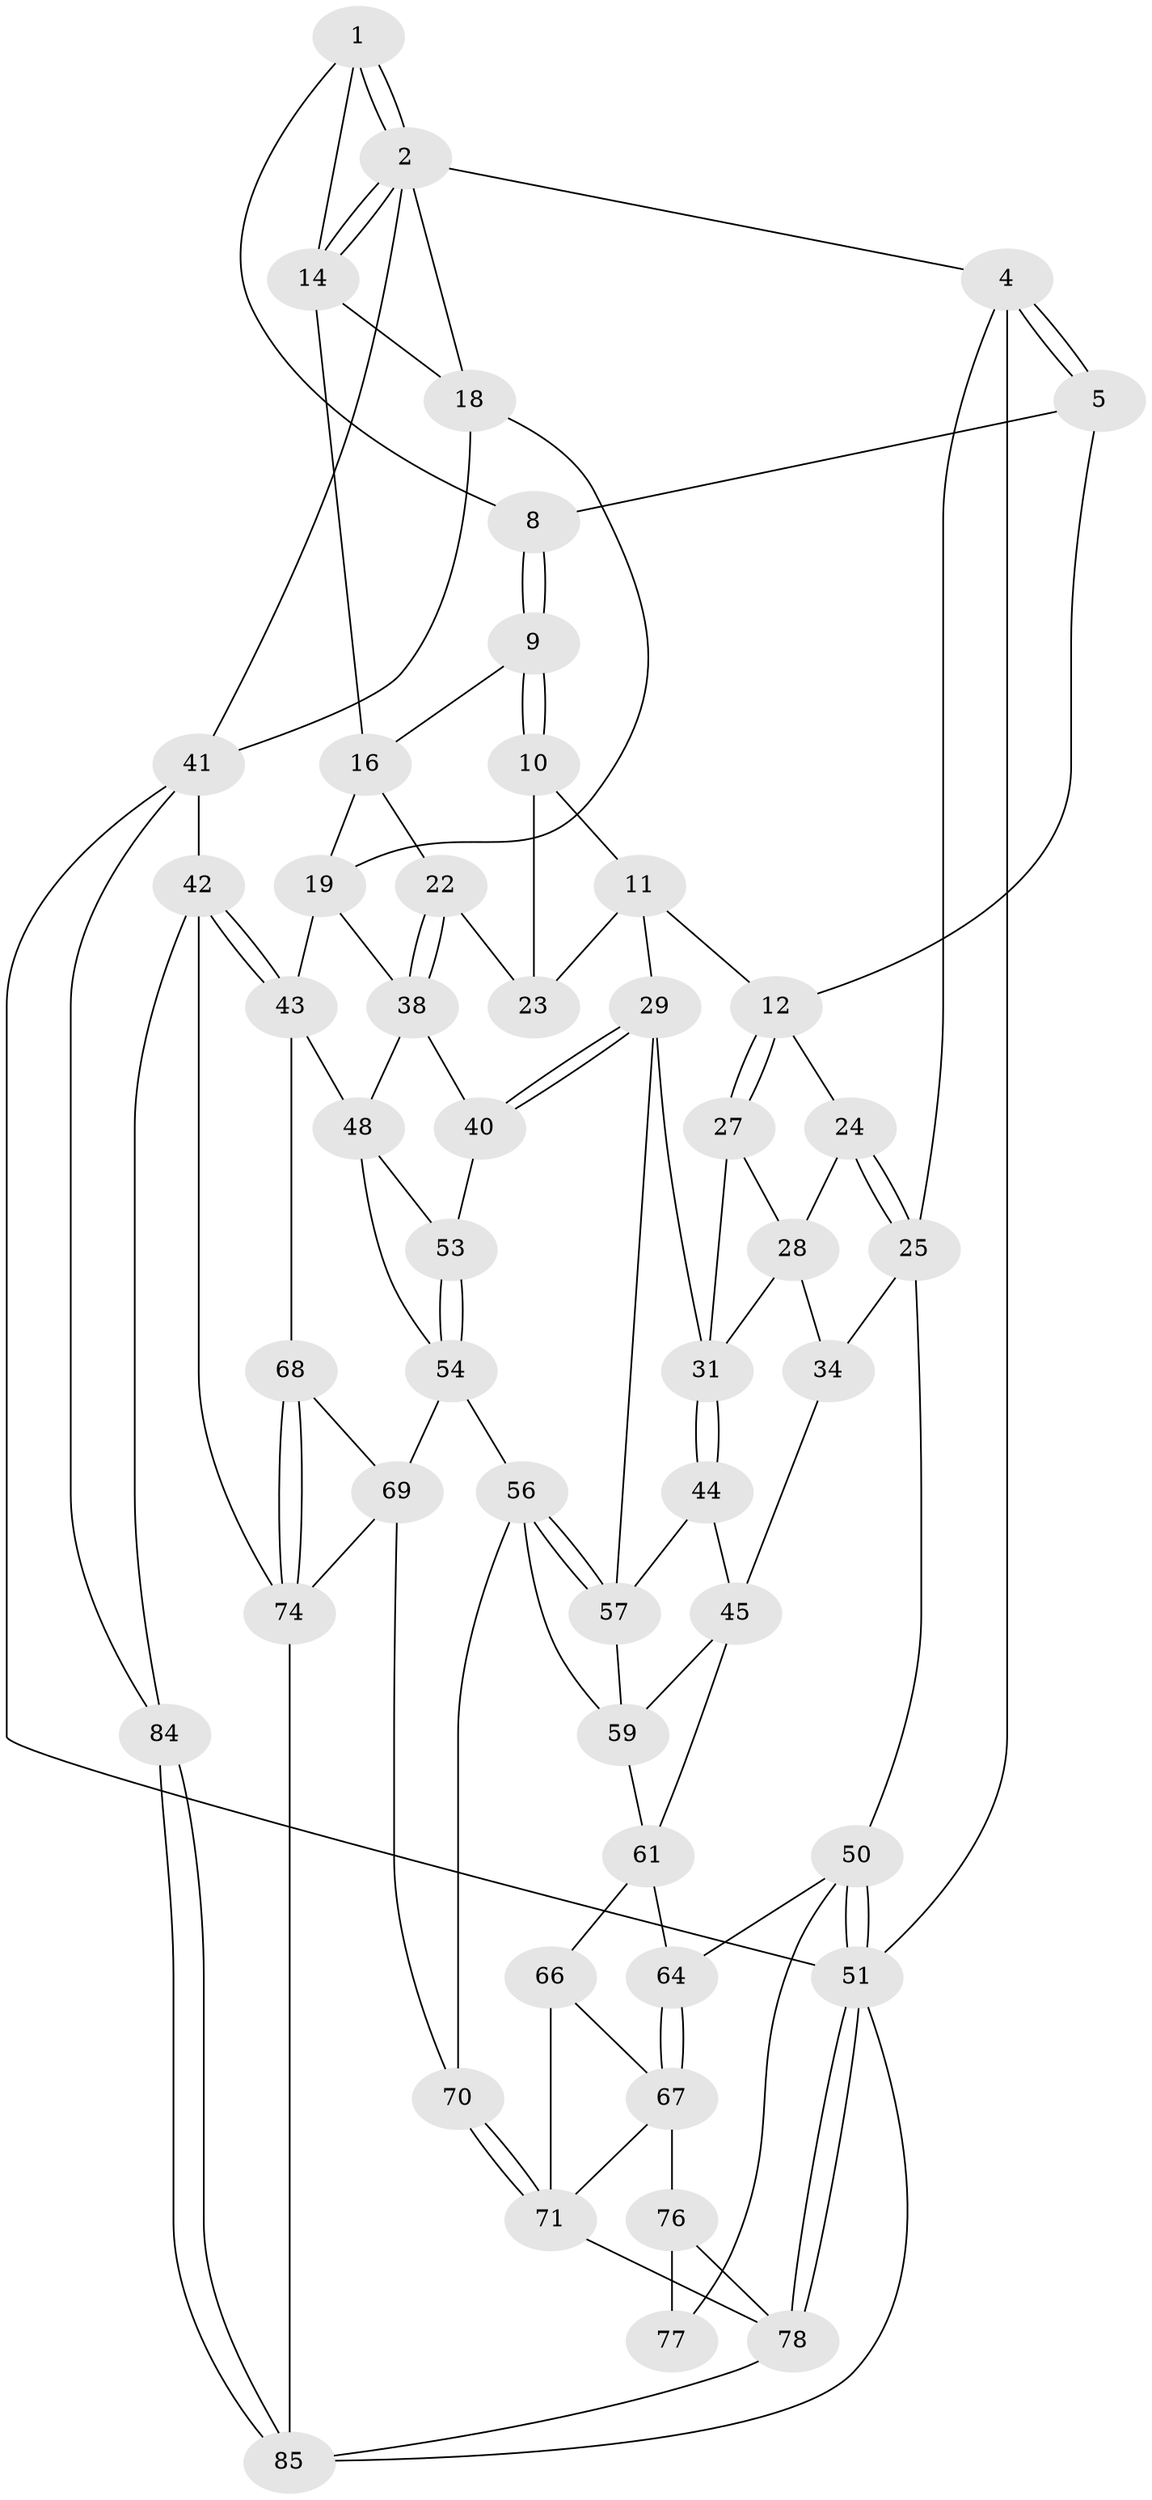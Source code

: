// original degree distribution, {3: 0.023255813953488372, 6: 0.22093023255813954, 5: 0.5116279069767442, 4: 0.2441860465116279}
// Generated by graph-tools (version 1.1) at 2025/11/02/27/25 16:11:51]
// undirected, 51 vertices, 112 edges
graph export_dot {
graph [start="1"]
  node [color=gray90,style=filled];
  1 [pos="+0.7928837480094985+0",super="+7"];
  2 [pos="+1+0",super="+3"];
  4 [pos="+0+0"];
  5 [pos="+0.31318213946095314+0",super="+6"];
  8 [pos="+0.5559287659131237+0.16019262463958298"];
  9 [pos="+0.5535017725760616+0.17034706201812225",super="+17"];
  10 [pos="+0.5312883946041727+0.20013269007376303",super="+21"];
  11 [pos="+0.39451036838216363+0.23465991108373804",super="+26"];
  12 [pos="+0.3794154423772828+0.23057296242660333",super="+13"];
  14 [pos="+0.9345385051104346+0.15649676780668134",super="+15"];
  16 [pos="+0.7675293772490581+0.1741560666741374",super="+20"];
  18 [pos="+1+0.30597688318536437",super="+36"];
  19 [pos="+0.9023928147058118+0.34061229833255596",super="+37"];
  22 [pos="+0.641594245751028+0.3597331810571468"];
  23 [pos="+0.6296764544026167+0.3585575809874342"];
  24 [pos="+0.039922666804708275+0.17333276330984793"];
  25 [pos="+0+0",super="+35"];
  27 [pos="+0.2974686370248288+0.34250645807422686"];
  28 [pos="+0.14816677885921387+0.30899670711969646",super="+33"];
  29 [pos="+0.5051605327349632+0.4631865766777848",super="+30"];
  31 [pos="+0.3190154447793337+0.4648069993838954",super="+32"];
  34 [pos="+0.08227731442576144+0.5395649507831207"];
  38 [pos="+0.7048328722542919+0.40185723819513414",super="+39"];
  40 [pos="+0.5484235427566198+0.49449905808355044"];
  41 [pos="+1+0.6829247626587073",super="+83"];
  42 [pos="+1+0.6906399203613212",super="+73"];
  43 [pos="+0.8743715933312628+0.627853053405517",super="+47"];
  44 [pos="+0.22837318058795822+0.5455595354487436"];
  45 [pos="+0.20460716201908724+0.5621225657508037",super="+46"];
  48 [pos="+0.7371186980367144+0.6273578445281289",super="+49"];
  50 [pos="+0+0.5841202553938902",super="+65"];
  51 [pos="+0+1",super="+52"];
  53 [pos="+0.5939787537032759+0.5489989036700047"];
  54 [pos="+0.629561114924329+0.6794981161052419",super="+55"];
  56 [pos="+0.5082962544505782+0.7474509380406323",super="+63"];
  57 [pos="+0.4565438933781347+0.6347364452383436",super="+58"];
  59 [pos="+0.31002800845026035+0.6554073014746156",super="+60"];
  61 [pos="+0.2207747709290356+0.7255099069646236",super="+62"];
  64 [pos="+0.11484271192510515+0.7549833343681452"];
  66 [pos="+0.2167839337823363+0.7481766779685387"];
  67 [pos="+0.1583518789792157+0.8299560596072371",super="+75"];
  68 [pos="+0.7665462099130566+0.8065114579885346"];
  69 [pos="+0.5509000770730598+0.7618231885338005",super="+80"];
  70 [pos="+0.3240454558165997+0.9361354622125453"];
  71 [pos="+0.2984481839030596+0.9664324190595353",super="+72"];
  74 [pos="+0.7955470276560401+0.9217226249384007",super="+81"];
  76 [pos="+0.11960942305855607+0.8692840261658284",super="+79"];
  77 [pos="+0.07755255978793599+0.7523231571905379"];
  78 [pos="+0.006517744889006476+0.918615047045925",super="+82"];
  84 [pos="+1+1"];
  85 [pos="+0.6924388981403381+1",super="+86"];
  1 -- 2;
  1 -- 2;
  1 -- 8;
  1 -- 14;
  2 -- 14;
  2 -- 14;
  2 -- 4;
  2 -- 18;
  2 -- 41;
  4 -- 5;
  4 -- 5;
  4 -- 25;
  4 -- 51;
  5 -- 12;
  5 -- 8;
  8 -- 9;
  8 -- 9;
  9 -- 10 [weight=2];
  9 -- 10;
  9 -- 16;
  10 -- 11;
  10 -- 23;
  11 -- 12;
  11 -- 29;
  11 -- 23;
  12 -- 27;
  12 -- 27;
  12 -- 24;
  14 -- 18;
  14 -- 16;
  16 -- 19;
  16 -- 22;
  18 -- 19;
  18 -- 41;
  19 -- 43;
  19 -- 38;
  22 -- 23;
  22 -- 38;
  22 -- 38;
  24 -- 25;
  24 -- 25;
  24 -- 28;
  25 -- 34;
  25 -- 50;
  27 -- 28;
  27 -- 31;
  28 -- 34;
  28 -- 31;
  29 -- 40;
  29 -- 40;
  29 -- 57;
  29 -- 31;
  31 -- 44;
  31 -- 44;
  34 -- 45;
  38 -- 40;
  38 -- 48;
  40 -- 53;
  41 -- 42;
  41 -- 51;
  41 -- 84;
  42 -- 43;
  42 -- 43;
  42 -- 84;
  42 -- 74;
  43 -- 48;
  43 -- 68;
  44 -- 45;
  44 -- 57;
  45 -- 59;
  45 -- 61;
  48 -- 54;
  48 -- 53;
  50 -- 51;
  50 -- 51;
  50 -- 64;
  50 -- 77;
  51 -- 78;
  51 -- 78;
  51 -- 85;
  53 -- 54;
  53 -- 54;
  54 -- 56;
  54 -- 69;
  56 -- 57;
  56 -- 57;
  56 -- 70;
  56 -- 59;
  57 -- 59;
  59 -- 61;
  61 -- 66;
  61 -- 64;
  64 -- 67;
  64 -- 67;
  66 -- 67;
  66 -- 71;
  67 -- 76;
  67 -- 71;
  68 -- 69;
  68 -- 74;
  68 -- 74;
  69 -- 70;
  69 -- 74;
  70 -- 71;
  70 -- 71;
  71 -- 78;
  74 -- 85;
  76 -- 77 [weight=2];
  76 -- 78;
  78 -- 85;
  84 -- 85;
  84 -- 85;
}

